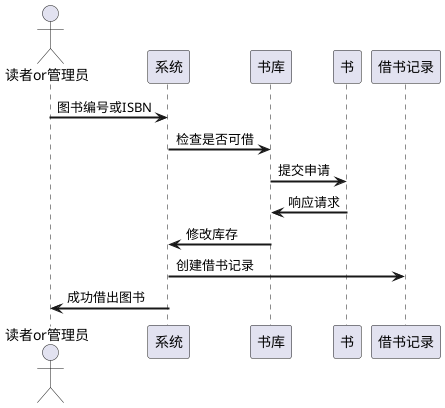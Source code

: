 @startuml
skinparam sequenceArrowThickness 2
skinparam maxmessagesize 60

actor "读者or管理员" as U
participant "系统" as A
participant "书库" as B
participant "书" as C
participant "借书记录" as D

U -> A: 图书编号或ISBN
A -> B: 检查是否可借
B -> C: 提交申请
C -> B: 响应请求
B -> A: 修改库存
A -> D: 创建借书记录
A -> U: 成功借出图书
@enduml